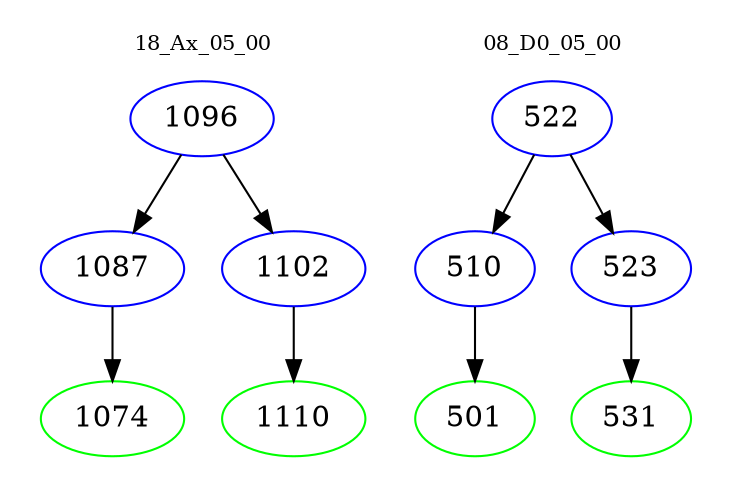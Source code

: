 digraph{
subgraph cluster_0 {
color = white
label = "18_Ax_05_00";
fontsize=10;
T0_1096 [label="1096", color="blue"]
T0_1096 -> T0_1087 [color="black"]
T0_1087 [label="1087", color="blue"]
T0_1087 -> T0_1074 [color="black"]
T0_1074 [label="1074", color="green"]
T0_1096 -> T0_1102 [color="black"]
T0_1102 [label="1102", color="blue"]
T0_1102 -> T0_1110 [color="black"]
T0_1110 [label="1110", color="green"]
}
subgraph cluster_1 {
color = white
label = "08_D0_05_00";
fontsize=10;
T1_522 [label="522", color="blue"]
T1_522 -> T1_510 [color="black"]
T1_510 [label="510", color="blue"]
T1_510 -> T1_501 [color="black"]
T1_501 [label="501", color="green"]
T1_522 -> T1_523 [color="black"]
T1_523 [label="523", color="blue"]
T1_523 -> T1_531 [color="black"]
T1_531 [label="531", color="green"]
}
}
